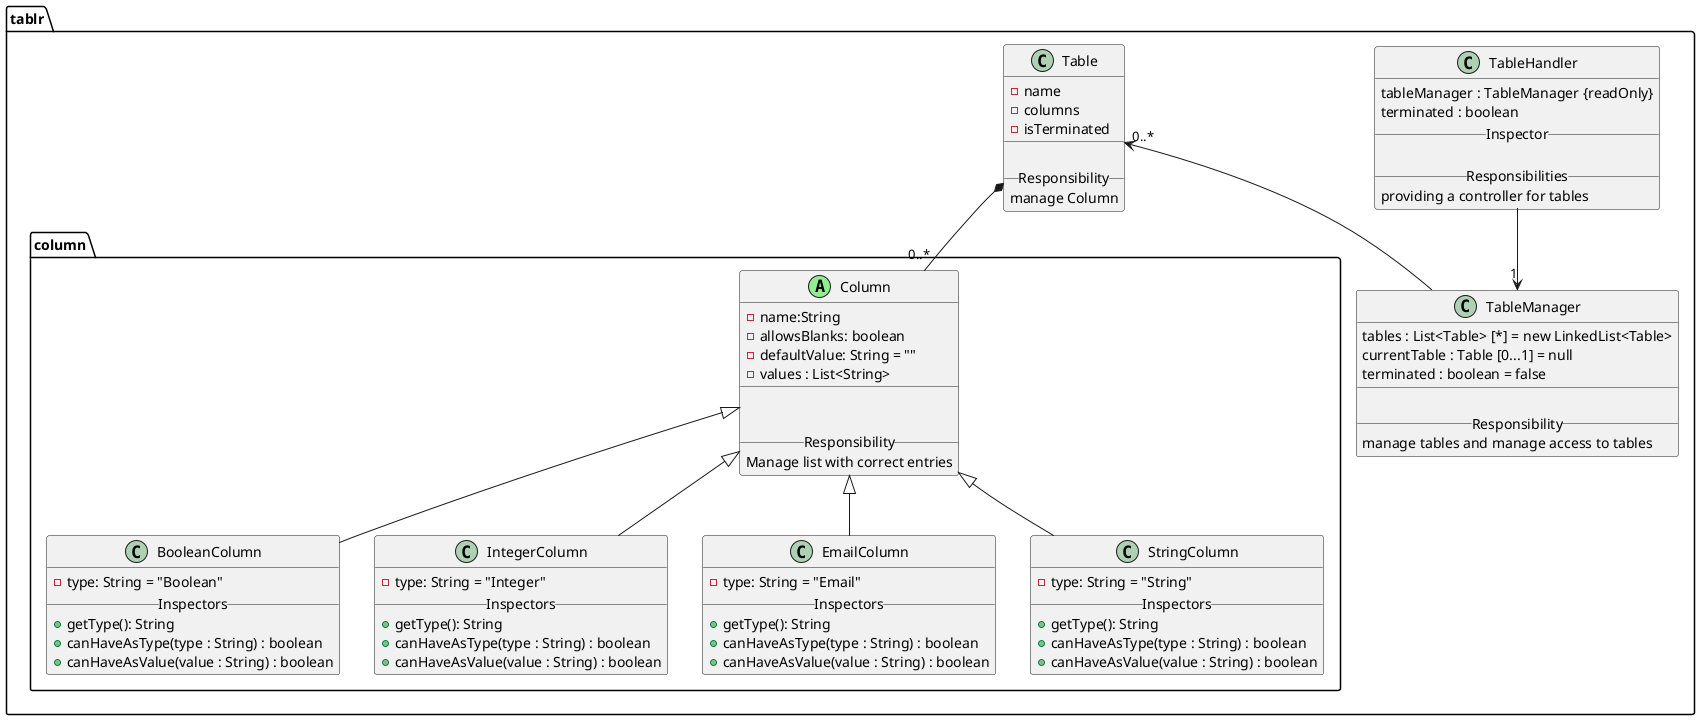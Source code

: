 @startuml

package "tablr" {



    class TableHandler{
        tableManager : TableManager {readOnly}
        terminated : boolean
        __Inspector__

        __Responsibilities__
        providing a controller for tables
    }


    class TableManager{
        tables : List<Table> [*] = new LinkedList<Table>
        currentTable : Table [0...1] = null
        terminated : boolean = false
        __

        __Responsibility__
        manage tables and manage access to tables
    }

    Table "0..*" <-- TableManager
    TableHandler --> "1" TableManager




    class Table{
        -name
        -columns
        -isTerminated
        __

        __Responsibility__
        manage Column
    }

    package "column" {

        Column <|-- BooleanColumn
        Column <|-- IntegerColumn
        Column <|-- EmailColumn
        Column <|-- StringColumn

        class Column <<(A, lightgreen)>>{
            -name:String
            -allowsBlanks: boolean
            -defaultValue: String = ""
            -values : List<String>
            __


        __Responsibility__
        Manage list with correct entries
        }

        Table *-- "0..*" Column

        class BooleanColumn{
            -type: String = "Boolean"
            __Inspectors__
            +getType(): String
            +canHaveAsType(type : String) : boolean
            +canHaveAsValue(value : String) : boolean
        }
        class StringColumn{
            -type: String = "String"
            __Inspectors__
            +getType(): String
            +canHaveAsType(type : String) : boolean
            +canHaveAsValue(value : String) : boolean
        }
        class EmailColumn{
            -type: String = "Email"
            __Inspectors__
            +getType(): String
            +canHaveAsType(type : String) : boolean
            +canHaveAsValue(value : String) : boolean
        }
        class IntegerColumn{
            -type: String = "Integer"
            __Inspectors__
            +getType(): String
            +canHaveAsType(type : String) : boolean
            +canHaveAsValue(value : String) : boolean
        }
    }
}


@enduml